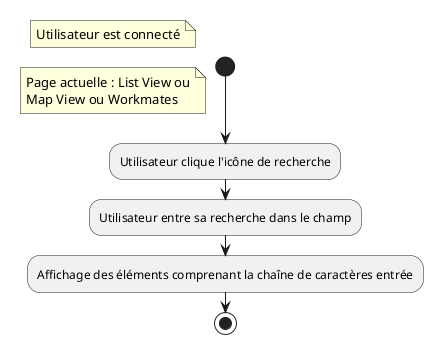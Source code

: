 @startuml
'https://plantuml.com/activity-diagram-beta

start
note : Utilisateur est connecté
note : Page actuelle : List View ou\nMap View ou Workmates
:Utilisateur clique l'icône de recherche;
:Utilisateur entre sa recherche dans le champ;
:Affichage des éléments comprenant la chaîne de caractères entrée;
stop

@enduml
